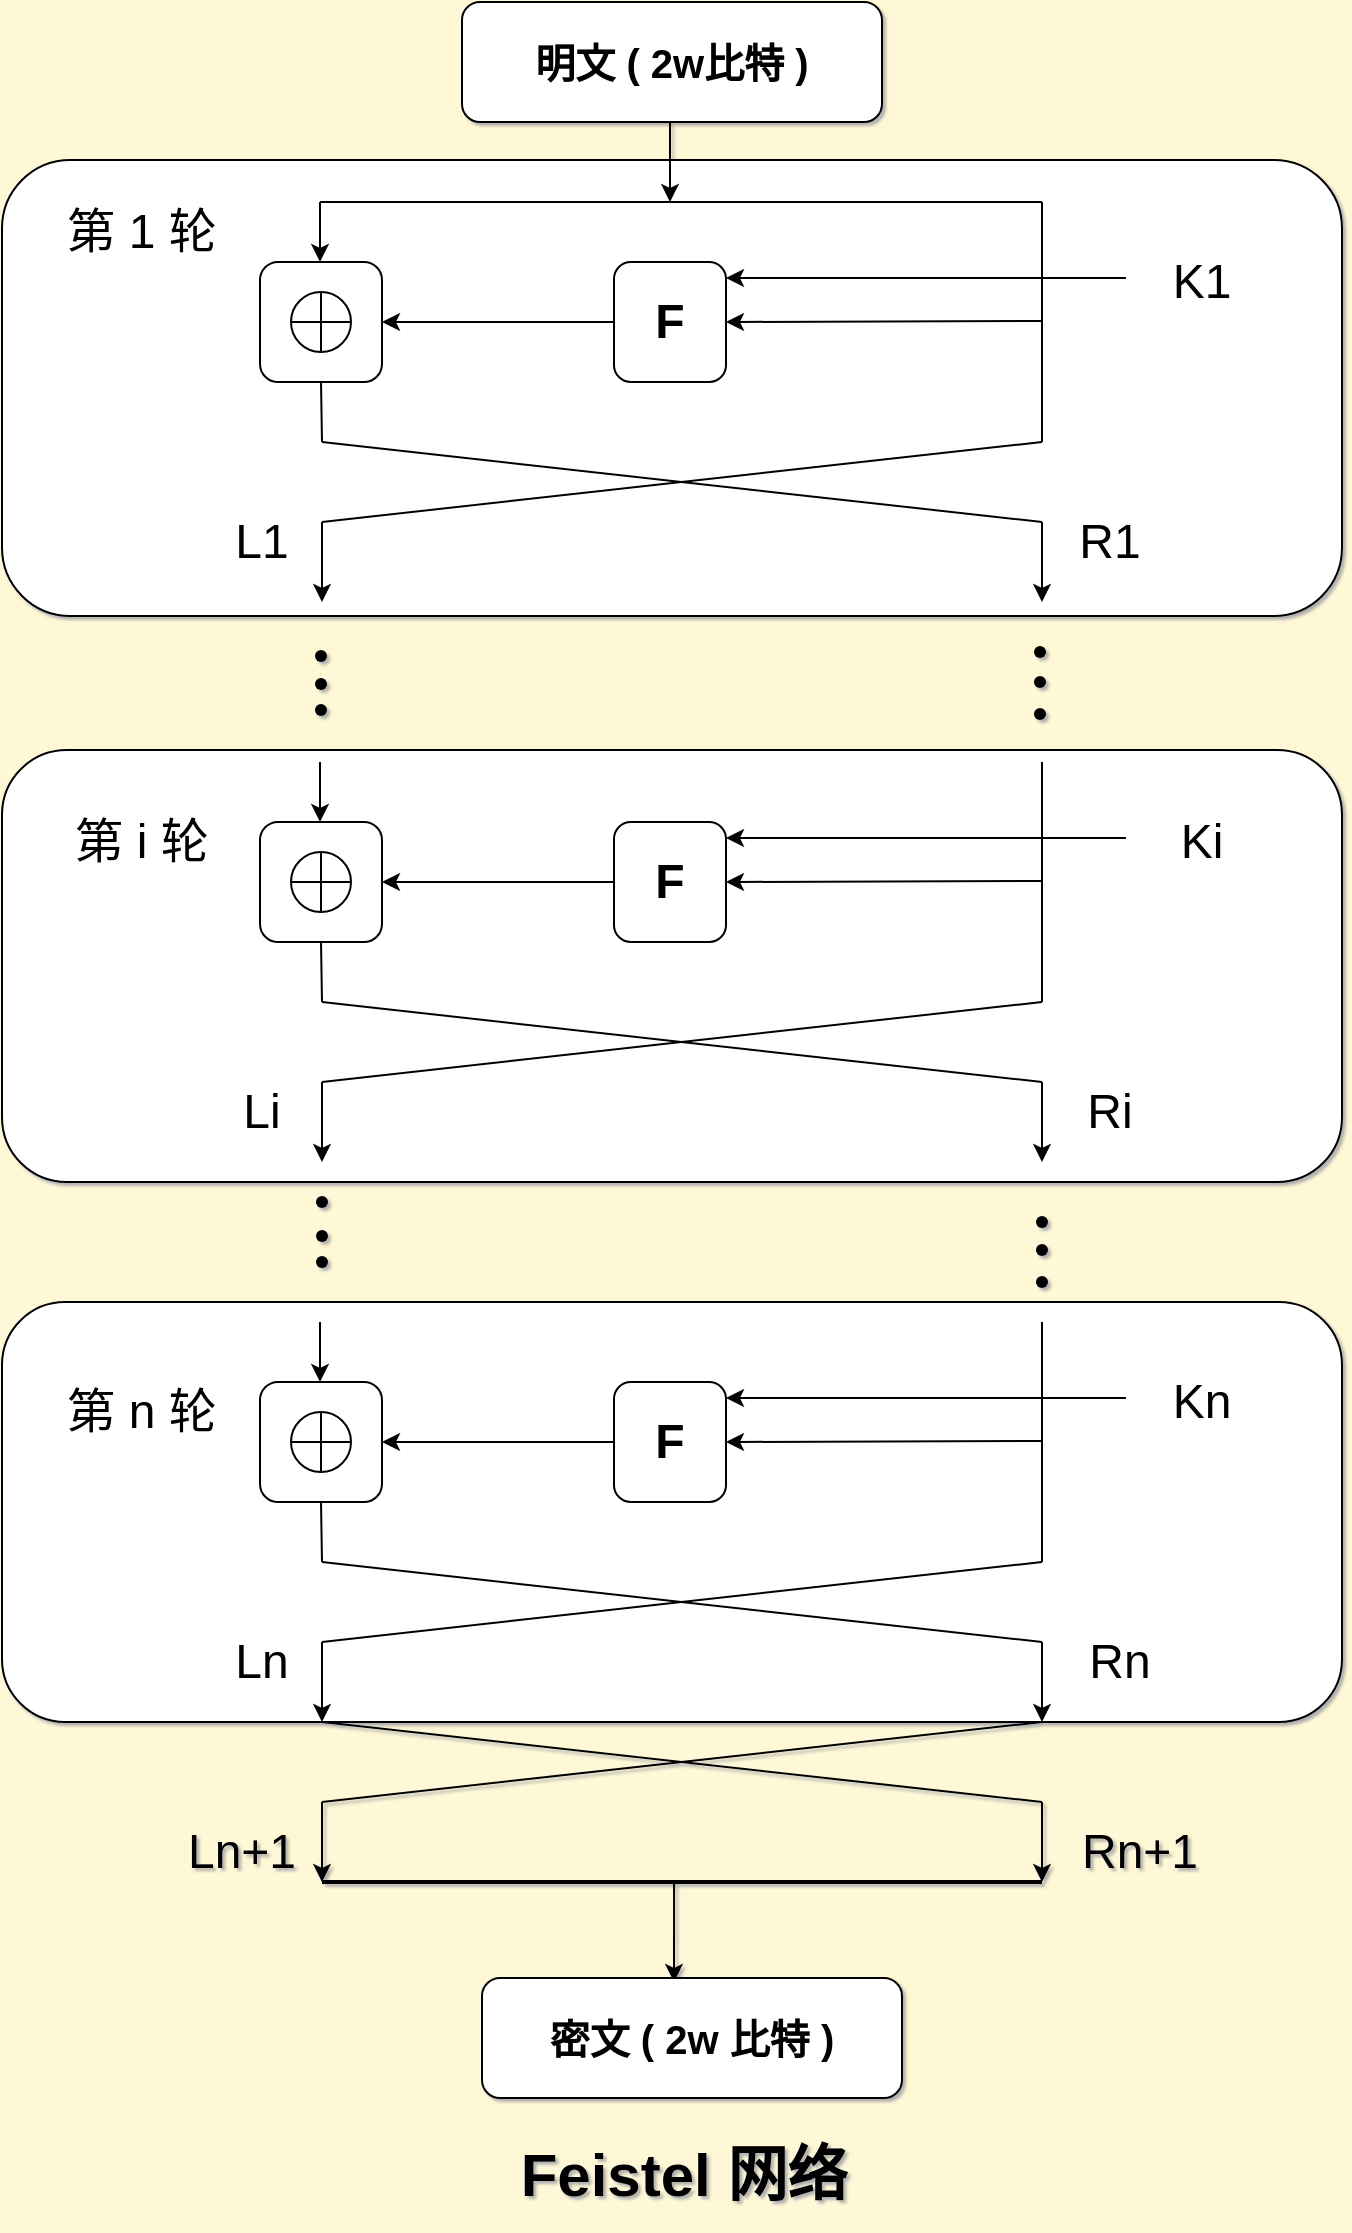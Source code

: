 <mxfile>
    <diagram id="9lbXoXRzc5Anm4sbCG35" name="第 1 页">
        <mxGraphModel dx="1556" dy="1009" grid="1" gridSize="10" guides="1" tooltips="1" connect="1" arrows="1" fold="1" page="1" pageScale="1" pageWidth="827" pageHeight="1169" background="#FFF8D6" math="0" shadow="1">
            <root>
                <mxCell id="0"/>
                <mxCell id="1" parent="0"/>
                <mxCell id="98" value="" style="rounded=1;whiteSpace=wrap;html=1;fontSize=24;" vertex="1" parent="1">
                    <mxGeometry x="80" y="689" width="670" height="210" as="geometry"/>
                </mxCell>
                <mxCell id="97" value="" style="rounded=1;whiteSpace=wrap;html=1;fontSize=24;" vertex="1" parent="1">
                    <mxGeometry x="80" y="413" width="670" height="216" as="geometry"/>
                </mxCell>
                <mxCell id="95" value="" style="rounded=1;whiteSpace=wrap;html=1;fontSize=24;labelBorderColor=none;" vertex="1" parent="1">
                    <mxGeometry x="80" y="118" width="670" height="228" as="geometry"/>
                </mxCell>
                <mxCell id="2" value="明文 ( 2w比特 )" style="rounded=1;whiteSpace=wrap;html=1;fontStyle=1;fontSize=20;" vertex="1" parent="1">
                    <mxGeometry x="310" y="39" width="210" height="60" as="geometry"/>
                </mxCell>
                <mxCell id="3" value="" style="endArrow=classic;html=1;fontSize=20;" edge="1" parent="1">
                    <mxGeometry width="50" height="50" relative="1" as="geometry">
                        <mxPoint x="414" y="99" as="sourcePoint"/>
                        <mxPoint x="414" y="139" as="targetPoint"/>
                    </mxGeometry>
                </mxCell>
                <mxCell id="5" value="" style="endArrow=none;html=1;fontSize=20;" edge="1" parent="1">
                    <mxGeometry width="50" height="50" relative="1" as="geometry">
                        <mxPoint x="239" y="139" as="sourcePoint"/>
                        <mxPoint x="600" y="139" as="targetPoint"/>
                    </mxGeometry>
                </mxCell>
                <mxCell id="7" value="" style="rounded=1;whiteSpace=wrap;html=1;fontSize=20;" vertex="1" parent="1">
                    <mxGeometry x="209" y="169" width="61" height="60" as="geometry"/>
                </mxCell>
                <mxCell id="11" value="" style="shape=orEllipse;perimeter=ellipsePerimeter;whiteSpace=wrap;html=1;backgroundOutline=1;fontSize=20;" vertex="1" parent="1">
                    <mxGeometry x="224.5" y="184" width="30" height="30" as="geometry"/>
                </mxCell>
                <mxCell id="12" value="" style="endArrow=none;html=1;fontSize=20;" edge="1" parent="1">
                    <mxGeometry width="50" height="50" relative="1" as="geometry">
                        <mxPoint x="600" y="259" as="sourcePoint"/>
                        <mxPoint x="600" y="139" as="targetPoint"/>
                    </mxGeometry>
                </mxCell>
                <mxCell id="13" value="" style="endArrow=none;html=1;fontSize=20;entryX=0.5;entryY=1;entryDx=0;entryDy=0;" edge="1" parent="1" target="7">
                    <mxGeometry width="50" height="50" relative="1" as="geometry">
                        <mxPoint x="240" y="259" as="sourcePoint"/>
                        <mxPoint x="270" y="249" as="targetPoint"/>
                    </mxGeometry>
                </mxCell>
                <mxCell id="14" value="" style="endArrow=none;html=1;fontSize=20;" edge="1" parent="1">
                    <mxGeometry width="50" height="50" relative="1" as="geometry">
                        <mxPoint x="240" y="259" as="sourcePoint"/>
                        <mxPoint x="600" y="299" as="targetPoint"/>
                    </mxGeometry>
                </mxCell>
                <mxCell id="15" value="" style="endArrow=none;html=1;fontSize=20;" edge="1" parent="1">
                    <mxGeometry width="50" height="50" relative="1" as="geometry">
                        <mxPoint x="240" y="299" as="sourcePoint"/>
                        <mxPoint x="600" y="259" as="targetPoint"/>
                    </mxGeometry>
                </mxCell>
                <mxCell id="17" value="" style="endArrow=classic;html=1;fontSize=20;" edge="1" parent="1">
                    <mxGeometry width="50" height="50" relative="1" as="geometry">
                        <mxPoint x="240" y="299" as="sourcePoint"/>
                        <mxPoint x="240" y="339" as="targetPoint"/>
                    </mxGeometry>
                </mxCell>
                <mxCell id="18" value="" style="endArrow=classic;html=1;fontSize=20;" edge="1" parent="1">
                    <mxGeometry width="50" height="50" relative="1" as="geometry">
                        <mxPoint x="600" y="299" as="sourcePoint"/>
                        <mxPoint x="600" y="339" as="targetPoint"/>
                    </mxGeometry>
                </mxCell>
                <mxCell id="20" value="" style="endArrow=classic;html=1;fontSize=20;" edge="1" parent="1">
                    <mxGeometry width="50" height="50" relative="1" as="geometry">
                        <mxPoint x="239" y="139" as="sourcePoint"/>
                        <mxPoint x="239" y="169" as="targetPoint"/>
                    </mxGeometry>
                </mxCell>
                <mxCell id="21" value="" style="endArrow=classic;html=1;fontSize=20;entryX=1;entryY=0.5;entryDx=0;entryDy=0;" edge="1" parent="1" target="22">
                    <mxGeometry width="50" height="50" relative="1" as="geometry">
                        <mxPoint x="600" y="198.5" as="sourcePoint"/>
                        <mxPoint x="470" y="198.5" as="targetPoint"/>
                    </mxGeometry>
                </mxCell>
                <mxCell id="22" value="F" style="rounded=1;whiteSpace=wrap;html=1;fontSize=24;fontStyle=1;horizontal=1;" vertex="1" parent="1">
                    <mxGeometry x="386" y="169" width="56" height="60" as="geometry"/>
                </mxCell>
                <mxCell id="23" value="" style="endArrow=classic;html=1;fontSize=20;exitX=0;exitY=0.5;exitDx=0;exitDy=0;entryX=1;entryY=0.5;entryDx=0;entryDy=0;" edge="1" parent="1" source="22" target="7">
                    <mxGeometry width="50" height="50" relative="1" as="geometry">
                        <mxPoint x="310" y="239" as="sourcePoint"/>
                        <mxPoint x="360" y="189" as="targetPoint"/>
                    </mxGeometry>
                </mxCell>
                <mxCell id="24" value="" style="endArrow=classic;html=1;fontSize=24;" edge="1" parent="1">
                    <mxGeometry width="50" height="50" relative="1" as="geometry">
                        <mxPoint x="642" y="177" as="sourcePoint"/>
                        <mxPoint x="442" y="177" as="targetPoint"/>
                    </mxGeometry>
                </mxCell>
                <mxCell id="25" value="K1" style="text;html=1;strokeColor=none;fillColor=none;align=center;verticalAlign=middle;whiteSpace=wrap;rounded=0;fontSize=24;" vertex="1" parent="1">
                    <mxGeometry x="660" y="169" width="40" height="20" as="geometry"/>
                </mxCell>
                <mxCell id="27" value="" style="rounded=1;whiteSpace=wrap;html=1;fontSize=20;" vertex="1" parent="1">
                    <mxGeometry x="209" y="449" width="61" height="60" as="geometry"/>
                </mxCell>
                <mxCell id="28" value="" style="shape=orEllipse;perimeter=ellipsePerimeter;whiteSpace=wrap;html=1;backgroundOutline=1;fontSize=20;" vertex="1" parent="1">
                    <mxGeometry x="224.5" y="464" width="30" height="30" as="geometry"/>
                </mxCell>
                <mxCell id="29" value="" style="endArrow=none;html=1;fontSize=20;" edge="1" parent="1">
                    <mxGeometry width="50" height="50" relative="1" as="geometry">
                        <mxPoint x="600" y="539" as="sourcePoint"/>
                        <mxPoint x="600" y="419" as="targetPoint"/>
                    </mxGeometry>
                </mxCell>
                <mxCell id="30" value="" style="endArrow=none;html=1;fontSize=20;entryX=0.5;entryY=1;entryDx=0;entryDy=0;" edge="1" target="27" parent="1">
                    <mxGeometry width="50" height="50" relative="1" as="geometry">
                        <mxPoint x="240" y="539" as="sourcePoint"/>
                        <mxPoint x="270" y="529" as="targetPoint"/>
                    </mxGeometry>
                </mxCell>
                <mxCell id="31" value="" style="endArrow=none;html=1;fontSize=20;" edge="1" parent="1">
                    <mxGeometry width="50" height="50" relative="1" as="geometry">
                        <mxPoint x="240" y="539" as="sourcePoint"/>
                        <mxPoint x="600" y="579" as="targetPoint"/>
                    </mxGeometry>
                </mxCell>
                <mxCell id="32" value="" style="endArrow=none;html=1;fontSize=20;" edge="1" parent="1">
                    <mxGeometry width="50" height="50" relative="1" as="geometry">
                        <mxPoint x="240" y="579" as="sourcePoint"/>
                        <mxPoint x="600" y="539" as="targetPoint"/>
                    </mxGeometry>
                </mxCell>
                <mxCell id="33" value="" style="endArrow=classic;html=1;fontSize=20;" edge="1" parent="1">
                    <mxGeometry width="50" height="50" relative="1" as="geometry">
                        <mxPoint x="240" y="579" as="sourcePoint"/>
                        <mxPoint x="240" y="619" as="targetPoint"/>
                    </mxGeometry>
                </mxCell>
                <mxCell id="34" value="" style="endArrow=classic;html=1;fontSize=20;" edge="1" parent="1">
                    <mxGeometry width="50" height="50" relative="1" as="geometry">
                        <mxPoint x="600" y="579" as="sourcePoint"/>
                        <mxPoint x="600" y="619" as="targetPoint"/>
                    </mxGeometry>
                </mxCell>
                <mxCell id="35" value="" style="endArrow=classic;html=1;fontSize=20;" edge="1" parent="1">
                    <mxGeometry width="50" height="50" relative="1" as="geometry">
                        <mxPoint x="239" y="419" as="sourcePoint"/>
                        <mxPoint x="239" y="449" as="targetPoint"/>
                    </mxGeometry>
                </mxCell>
                <mxCell id="36" value="" style="endArrow=classic;html=1;fontSize=20;entryX=1;entryY=0.5;entryDx=0;entryDy=0;" edge="1" target="37" parent="1">
                    <mxGeometry width="50" height="50" relative="1" as="geometry">
                        <mxPoint x="600" y="478.5" as="sourcePoint"/>
                        <mxPoint x="470" y="478.5" as="targetPoint"/>
                    </mxGeometry>
                </mxCell>
                <mxCell id="37" value="F" style="rounded=1;whiteSpace=wrap;html=1;fontSize=24;fontStyle=1;horizontal=1;" vertex="1" parent="1">
                    <mxGeometry x="386" y="449" width="56" height="60" as="geometry"/>
                </mxCell>
                <mxCell id="38" value="" style="endArrow=classic;html=1;fontSize=20;exitX=0;exitY=0.5;exitDx=0;exitDy=0;entryX=1;entryY=0.5;entryDx=0;entryDy=0;" edge="1" source="37" target="27" parent="1">
                    <mxGeometry width="50" height="50" relative="1" as="geometry">
                        <mxPoint x="310" y="519" as="sourcePoint"/>
                        <mxPoint x="360" y="469" as="targetPoint"/>
                    </mxGeometry>
                </mxCell>
                <mxCell id="39" value="" style="endArrow=classic;html=1;fontSize=24;" edge="1" parent="1">
                    <mxGeometry width="50" height="50" relative="1" as="geometry">
                        <mxPoint x="642" y="457" as="sourcePoint"/>
                        <mxPoint x="442" y="457" as="targetPoint"/>
                    </mxGeometry>
                </mxCell>
                <mxCell id="40" value="Ki" style="text;html=1;strokeColor=none;fillColor=none;align=center;verticalAlign=middle;whiteSpace=wrap;rounded=0;fontSize=24;" vertex="1" parent="1">
                    <mxGeometry x="660" y="449" width="40" height="20" as="geometry"/>
                </mxCell>
                <mxCell id="41" value="" style="rounded=1;whiteSpace=wrap;html=1;fontSize=20;" vertex="1" parent="1">
                    <mxGeometry x="209" y="729" width="61" height="60" as="geometry"/>
                </mxCell>
                <mxCell id="42" value="" style="shape=orEllipse;perimeter=ellipsePerimeter;whiteSpace=wrap;html=1;backgroundOutline=1;fontSize=20;" vertex="1" parent="1">
                    <mxGeometry x="224.5" y="744" width="30" height="30" as="geometry"/>
                </mxCell>
                <mxCell id="43" value="" style="endArrow=none;html=1;fontSize=20;" edge="1" parent="1">
                    <mxGeometry width="50" height="50" relative="1" as="geometry">
                        <mxPoint x="600" y="819" as="sourcePoint"/>
                        <mxPoint x="600" y="699" as="targetPoint"/>
                    </mxGeometry>
                </mxCell>
                <mxCell id="44" value="" style="endArrow=none;html=1;fontSize=20;entryX=0.5;entryY=1;entryDx=0;entryDy=0;" edge="1" target="41" parent="1">
                    <mxGeometry width="50" height="50" relative="1" as="geometry">
                        <mxPoint x="240" y="819" as="sourcePoint"/>
                        <mxPoint x="270" y="809" as="targetPoint"/>
                    </mxGeometry>
                </mxCell>
                <mxCell id="45" value="" style="endArrow=none;html=1;fontSize=20;" edge="1" parent="1">
                    <mxGeometry width="50" height="50" relative="1" as="geometry">
                        <mxPoint x="240" y="819" as="sourcePoint"/>
                        <mxPoint x="600" y="859" as="targetPoint"/>
                    </mxGeometry>
                </mxCell>
                <mxCell id="46" value="" style="endArrow=none;html=1;fontSize=20;" edge="1" parent="1">
                    <mxGeometry width="50" height="50" relative="1" as="geometry">
                        <mxPoint x="240" y="859" as="sourcePoint"/>
                        <mxPoint x="600" y="819" as="targetPoint"/>
                    </mxGeometry>
                </mxCell>
                <mxCell id="47" value="" style="endArrow=classic;html=1;fontSize=20;" edge="1" parent="1">
                    <mxGeometry width="50" height="50" relative="1" as="geometry">
                        <mxPoint x="240" y="859" as="sourcePoint"/>
                        <mxPoint x="240" y="899" as="targetPoint"/>
                    </mxGeometry>
                </mxCell>
                <mxCell id="48" value="" style="endArrow=classic;html=1;fontSize=20;" edge="1" parent="1">
                    <mxGeometry width="50" height="50" relative="1" as="geometry">
                        <mxPoint x="600" y="859" as="sourcePoint"/>
                        <mxPoint x="600" y="899" as="targetPoint"/>
                    </mxGeometry>
                </mxCell>
                <mxCell id="49" value="" style="endArrow=classic;html=1;fontSize=20;" edge="1" parent="1">
                    <mxGeometry width="50" height="50" relative="1" as="geometry">
                        <mxPoint x="239" y="699" as="sourcePoint"/>
                        <mxPoint x="239" y="729" as="targetPoint"/>
                    </mxGeometry>
                </mxCell>
                <mxCell id="50" value="" style="endArrow=classic;html=1;fontSize=20;entryX=1;entryY=0.5;entryDx=0;entryDy=0;" edge="1" target="51" parent="1">
                    <mxGeometry width="50" height="50" relative="1" as="geometry">
                        <mxPoint x="600" y="758.5" as="sourcePoint"/>
                        <mxPoint x="470" y="758.5" as="targetPoint"/>
                    </mxGeometry>
                </mxCell>
                <mxCell id="51" value="F" style="rounded=1;whiteSpace=wrap;html=1;fontSize=24;fontStyle=1;horizontal=1;" vertex="1" parent="1">
                    <mxGeometry x="386" y="729" width="56" height="60" as="geometry"/>
                </mxCell>
                <mxCell id="52" value="" style="endArrow=classic;html=1;fontSize=20;exitX=0;exitY=0.5;exitDx=0;exitDy=0;entryX=1;entryY=0.5;entryDx=0;entryDy=0;" edge="1" source="51" target="41" parent="1">
                    <mxGeometry width="50" height="50" relative="1" as="geometry">
                        <mxPoint x="310" y="799" as="sourcePoint"/>
                        <mxPoint x="360" y="749" as="targetPoint"/>
                    </mxGeometry>
                </mxCell>
                <mxCell id="53" value="" style="endArrow=classic;html=1;fontSize=24;" edge="1" parent="1">
                    <mxGeometry width="50" height="50" relative="1" as="geometry">
                        <mxPoint x="642" y="737" as="sourcePoint"/>
                        <mxPoint x="442" y="737" as="targetPoint"/>
                    </mxGeometry>
                </mxCell>
                <mxCell id="54" value="Kn" style="text;html=1;strokeColor=none;fillColor=none;align=center;verticalAlign=middle;whiteSpace=wrap;rounded=0;fontSize=24;" vertex="1" parent="1">
                    <mxGeometry x="660" y="729" width="40" height="20" as="geometry"/>
                </mxCell>
                <mxCell id="55" value="第 1 轮" style="text;html=1;strokeColor=none;fillColor=none;align=center;verticalAlign=middle;whiteSpace=wrap;rounded=0;fontSize=24;" vertex="1" parent="1">
                    <mxGeometry x="100" y="139" width="100" height="30" as="geometry"/>
                </mxCell>
                <mxCell id="56" value="第 i 轮" style="text;html=1;strokeColor=none;fillColor=none;align=center;verticalAlign=middle;whiteSpace=wrap;rounded=0;fontSize=24;" vertex="1" parent="1">
                    <mxGeometry x="90" y="434" width="120" height="50" as="geometry"/>
                </mxCell>
                <mxCell id="57" value="第 n&amp;nbsp;轮" style="text;html=1;strokeColor=none;fillColor=none;align=center;verticalAlign=middle;whiteSpace=wrap;rounded=0;fontSize=24;" vertex="1" parent="1">
                    <mxGeometry x="100" y="729" width="100" height="30" as="geometry"/>
                </mxCell>
                <mxCell id="58" value="" style="endArrow=none;html=1;fontSize=20;" edge="1" parent="1">
                    <mxGeometry width="50" height="50" relative="1" as="geometry">
                        <mxPoint x="240" y="899" as="sourcePoint"/>
                        <mxPoint x="600" y="939" as="targetPoint"/>
                    </mxGeometry>
                </mxCell>
                <mxCell id="59" value="" style="endArrow=none;html=1;fontSize=20;" edge="1" parent="1">
                    <mxGeometry width="50" height="50" relative="1" as="geometry">
                        <mxPoint x="240" y="939" as="sourcePoint"/>
                        <mxPoint x="600" y="899" as="targetPoint"/>
                    </mxGeometry>
                </mxCell>
                <mxCell id="60" value="" style="endArrow=classic;html=1;fontSize=20;" edge="1" parent="1">
                    <mxGeometry width="50" height="50" relative="1" as="geometry">
                        <mxPoint x="240" y="939" as="sourcePoint"/>
                        <mxPoint x="240" y="979" as="targetPoint"/>
                    </mxGeometry>
                </mxCell>
                <mxCell id="61" value="" style="endArrow=classic;html=1;fontSize=20;" edge="1" parent="1">
                    <mxGeometry width="50" height="50" relative="1" as="geometry">
                        <mxPoint x="600" y="939" as="sourcePoint"/>
                        <mxPoint x="600" y="979" as="targetPoint"/>
                    </mxGeometry>
                </mxCell>
                <mxCell id="62" value="" style="line;strokeWidth=2;html=1;fontSize=24;" vertex="1" parent="1">
                    <mxGeometry x="240" y="974" width="360" height="10" as="geometry"/>
                </mxCell>
                <mxCell id="63" value="" style="endArrow=classic;html=1;fontSize=24;exitX=0.489;exitY=0.561;exitDx=0;exitDy=0;exitPerimeter=0;" edge="1" parent="1" source="62">
                    <mxGeometry width="50" height="50" relative="1" as="geometry">
                        <mxPoint x="390" y="1089" as="sourcePoint"/>
                        <mxPoint x="416" y="1029" as="targetPoint"/>
                    </mxGeometry>
                </mxCell>
                <mxCell id="64" value="密文 ( 2w 比特 )" style="rounded=1;whiteSpace=wrap;html=1;fontStyle=1;fontSize=20;" vertex="1" parent="1">
                    <mxGeometry x="320" y="1027" width="210" height="60" as="geometry"/>
                </mxCell>
                <mxCell id="65" value="" style="shape=waypoint;sketch=0;fillStyle=solid;size=6;pointerEvents=1;points=[];fillColor=none;resizable=0;rotatable=0;perimeter=centerPerimeter;snapToPoint=1;fontSize=24;" vertex="1" parent="1">
                    <mxGeometry x="219.5" y="346" width="40" height="40" as="geometry"/>
                </mxCell>
                <mxCell id="66" value="" style="shape=waypoint;sketch=0;fillStyle=solid;size=6;pointerEvents=1;points=[];fillColor=none;resizable=0;rotatable=0;perimeter=centerPerimeter;snapToPoint=1;fontSize=24;" vertex="1" parent="1">
                    <mxGeometry x="219.5" y="360" width="40" height="40" as="geometry"/>
                </mxCell>
                <mxCell id="67" value="" style="shape=waypoint;sketch=0;fillStyle=solid;size=6;pointerEvents=1;points=[];fillColor=none;resizable=0;rotatable=0;perimeter=centerPerimeter;snapToPoint=1;fontSize=24;" vertex="1" parent="1">
                    <mxGeometry x="219.5" y="373" width="40" height="40" as="geometry"/>
                </mxCell>
                <mxCell id="72" value="" style="shape=waypoint;sketch=0;fillStyle=solid;size=6;pointerEvents=1;points=[];fillColor=none;resizable=0;rotatable=0;perimeter=centerPerimeter;snapToPoint=1;fontSize=24;" vertex="1" parent="1">
                    <mxGeometry x="579" y="344" width="40" height="40" as="geometry"/>
                </mxCell>
                <mxCell id="73" value="" style="shape=waypoint;sketch=0;fillStyle=solid;size=6;pointerEvents=1;points=[];fillColor=none;resizable=0;rotatable=0;perimeter=centerPerimeter;snapToPoint=1;fontSize=24;" vertex="1" parent="1">
                    <mxGeometry x="579" y="359" width="40" height="40" as="geometry"/>
                </mxCell>
                <mxCell id="74" value="" style="shape=waypoint;sketch=0;fillStyle=solid;size=6;pointerEvents=1;points=[];fillColor=none;resizable=0;rotatable=0;perimeter=centerPerimeter;snapToPoint=1;fontSize=24;" vertex="1" parent="1">
                    <mxGeometry x="579" y="375" width="40" height="40" as="geometry"/>
                </mxCell>
                <mxCell id="76" value="" style="shape=waypoint;sketch=0;fillStyle=solid;size=6;pointerEvents=1;points=[];fillColor=none;resizable=0;rotatable=0;perimeter=centerPerimeter;snapToPoint=1;fontSize=24;" vertex="1" parent="1">
                    <mxGeometry x="220" y="619" width="40" height="40" as="geometry"/>
                </mxCell>
                <mxCell id="77" value="" style="shape=waypoint;sketch=0;fillStyle=solid;size=6;pointerEvents=1;points=[];fillColor=none;resizable=0;rotatable=0;perimeter=centerPerimeter;snapToPoint=1;fontSize=24;" vertex="1" parent="1">
                    <mxGeometry x="220" y="649" width="40" height="40" as="geometry"/>
                </mxCell>
                <mxCell id="78" value="" style="shape=waypoint;sketch=0;fillStyle=solid;size=6;pointerEvents=1;points=[];fillColor=none;resizable=0;rotatable=0;perimeter=centerPerimeter;snapToPoint=1;fontSize=24;" vertex="1" parent="1">
                    <mxGeometry x="220" y="636" width="40" height="40" as="geometry"/>
                </mxCell>
                <mxCell id="79" value="" style="shape=waypoint;sketch=0;fillStyle=solid;size=6;pointerEvents=1;points=[];fillColor=none;resizable=0;rotatable=0;perimeter=centerPerimeter;snapToPoint=1;fontSize=24;" vertex="1" parent="1">
                    <mxGeometry x="580" y="629" width="40" height="40" as="geometry"/>
                </mxCell>
                <mxCell id="80" value="" style="shape=waypoint;sketch=0;fillStyle=solid;size=6;pointerEvents=1;points=[];fillColor=none;resizable=0;rotatable=0;perimeter=centerPerimeter;snapToPoint=1;fontSize=24;" vertex="1" parent="1">
                    <mxGeometry x="580" y="659" width="40" height="40" as="geometry"/>
                </mxCell>
                <mxCell id="81" value="" style="shape=waypoint;sketch=0;fillStyle=solid;size=6;pointerEvents=1;points=[];fillColor=none;resizable=0;rotatable=0;perimeter=centerPerimeter;snapToPoint=1;fontSize=24;" vertex="1" parent="1">
                    <mxGeometry x="580" y="643" width="40" height="40" as="geometry"/>
                </mxCell>
                <mxCell id="83" value="L1" style="text;html=1;strokeColor=none;fillColor=none;align=center;verticalAlign=middle;whiteSpace=wrap;rounded=0;fontSize=24;" vertex="1" parent="1">
                    <mxGeometry x="190" y="299" width="40" height="20" as="geometry"/>
                </mxCell>
                <mxCell id="86" value="Li" style="text;html=1;strokeColor=none;fillColor=none;align=center;verticalAlign=middle;whiteSpace=wrap;rounded=0;fontSize=24;" vertex="1" parent="1">
                    <mxGeometry x="190" y="584" width="40" height="20" as="geometry"/>
                </mxCell>
                <mxCell id="87" value="Ln" style="text;html=1;strokeColor=none;fillColor=none;align=center;verticalAlign=middle;whiteSpace=wrap;rounded=0;fontSize=24;" vertex="1" parent="1">
                    <mxGeometry x="190" y="859" width="40" height="20" as="geometry"/>
                </mxCell>
                <mxCell id="88" value="Ln+1" style="text;html=1;strokeColor=none;fillColor=none;align=center;verticalAlign=middle;whiteSpace=wrap;rounded=0;fontSize=24;" vertex="1" parent="1">
                    <mxGeometry x="180" y="954" width="40" height="20" as="geometry"/>
                </mxCell>
                <mxCell id="89" value="R1" style="text;html=1;strokeColor=none;fillColor=none;align=center;verticalAlign=middle;whiteSpace=wrap;rounded=0;fontSize=24;" vertex="1" parent="1">
                    <mxGeometry x="614" y="299" width="40" height="20" as="geometry"/>
                </mxCell>
                <mxCell id="91" value="Ri" style="text;html=1;strokeColor=none;fillColor=none;align=center;verticalAlign=middle;whiteSpace=wrap;rounded=0;fontSize=24;" vertex="1" parent="1">
                    <mxGeometry x="614" y="584" width="40" height="20" as="geometry"/>
                </mxCell>
                <mxCell id="92" value="Rn" style="text;html=1;strokeColor=none;fillColor=none;align=center;verticalAlign=middle;whiteSpace=wrap;rounded=0;fontSize=24;" vertex="1" parent="1">
                    <mxGeometry x="619" y="859" width="40" height="20" as="geometry"/>
                </mxCell>
                <mxCell id="93" value="Rn+1" style="text;html=1;strokeColor=none;fillColor=none;align=center;verticalAlign=middle;whiteSpace=wrap;rounded=0;fontSize=24;" vertex="1" parent="1">
                    <mxGeometry x="629" y="954" width="40" height="20" as="geometry"/>
                </mxCell>
                <mxCell id="102" value="Feistel 网络" style="text;html=1;strokeColor=none;fillColor=none;align=center;verticalAlign=middle;whiteSpace=wrap;rounded=0;fontSize=30;fontStyle=1" vertex="1" parent="1">
                    <mxGeometry x="316" y="1100" width="210" height="50" as="geometry"/>
                </mxCell>
            </root>
        </mxGraphModel>
    </diagram>
</mxfile>